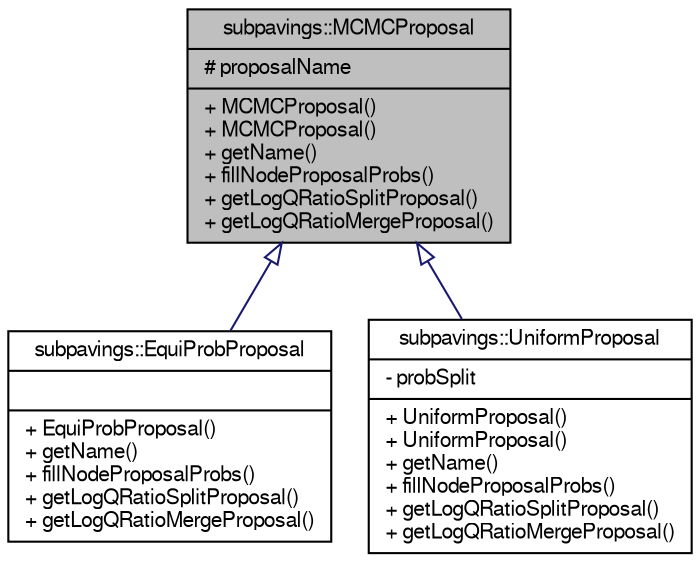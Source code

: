 digraph G
{
  edge [fontname="FreeSans",fontsize="10",labelfontname="FreeSans",labelfontsize="10"];
  node [fontname="FreeSans",fontsize="10",shape=record];
  Node1 [label="{subpavings::MCMCProposal\n|# proposalName\l|+ MCMCProposal()\l+ MCMCProposal()\l+ getName()\l+ fillNodeProposalProbs()\l+ getLogQRatioSplitProposal()\l+ getLogQRatioMergeProposal()\l}",height=0.2,width=0.4,color="black", fillcolor="grey75", style="filled" fontcolor="black"];
  Node1 -> Node2 [dir="back",color="midnightblue",fontsize="10",style="solid",arrowtail="onormal",fontname="FreeSans"];
  Node2 [label="{subpavings::EquiProbProposal\n||+ EquiProbProposal()\l+ getName()\l+ fillNodeProposalProbs()\l+ getLogQRatioSplitProposal()\l+ getLogQRatioMergeProposal()\l}",height=0.2,width=0.4,color="black", fillcolor="white", style="filled",URL="$classsubpavings_1_1EquiProbProposal.shtml"];
  Node1 -> Node3 [dir="back",color="midnightblue",fontsize="10",style="solid",arrowtail="onormal",fontname="FreeSans"];
  Node3 [label="{subpavings::UniformProposal\n|- probSplit\l|+ UniformProposal()\l+ UniformProposal()\l+ getName()\l+ fillNodeProposalProbs()\l+ getLogQRatioSplitProposal()\l+ getLogQRatioMergeProposal()\l}",height=0.2,width=0.4,color="black", fillcolor="white", style="filled",URL="$classsubpavings_1_1UniformProposal.shtml"];
}
